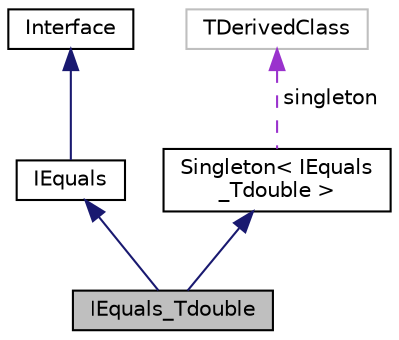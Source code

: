 digraph "IEquals_Tdouble"
{
  edge [fontname="Helvetica",fontsize="10",labelfontname="Helvetica",labelfontsize="10"];
  node [fontname="Helvetica",fontsize="10",shape=record];
  Node4 [label="IEquals_Tdouble",height=0.2,width=0.4,color="black", fillcolor="grey75", style="filled", fontcolor="black"];
  Node5 -> Node4 [dir="back",color="midnightblue",fontsize="10",style="solid",fontname="Helvetica"];
  Node5 [label="IEquals",height=0.2,width=0.4,color="black", fillcolor="white", style="filled",URL="$classaworx_1_1lib_1_1boxing_1_1IEquals.html"];
  Node6 -> Node5 [dir="back",color="midnightblue",fontsize="10",style="solid",fontname="Helvetica"];
  Node6 [label="Interface",height=0.2,width=0.4,color="black", fillcolor="white", style="filled",URL="$classaworx_1_1lib_1_1boxing_1_1Interface.html"];
  Node7 -> Node4 [dir="back",color="midnightblue",fontsize="10",style="solid",fontname="Helvetica"];
  Node7 [label="Singleton\< IEquals\l_Tdouble \>",height=0.2,width=0.4,color="black", fillcolor="white", style="filled",URL="$classaworx_1_1lib_1_1lang_1_1Singleton.html"];
  Node8 -> Node7 [dir="back",color="darkorchid3",fontsize="10",style="dashed",label=" singleton" ,fontname="Helvetica"];
  Node8 [label="TDerivedClass",height=0.2,width=0.4,color="grey75", fillcolor="white", style="filled"];
}
